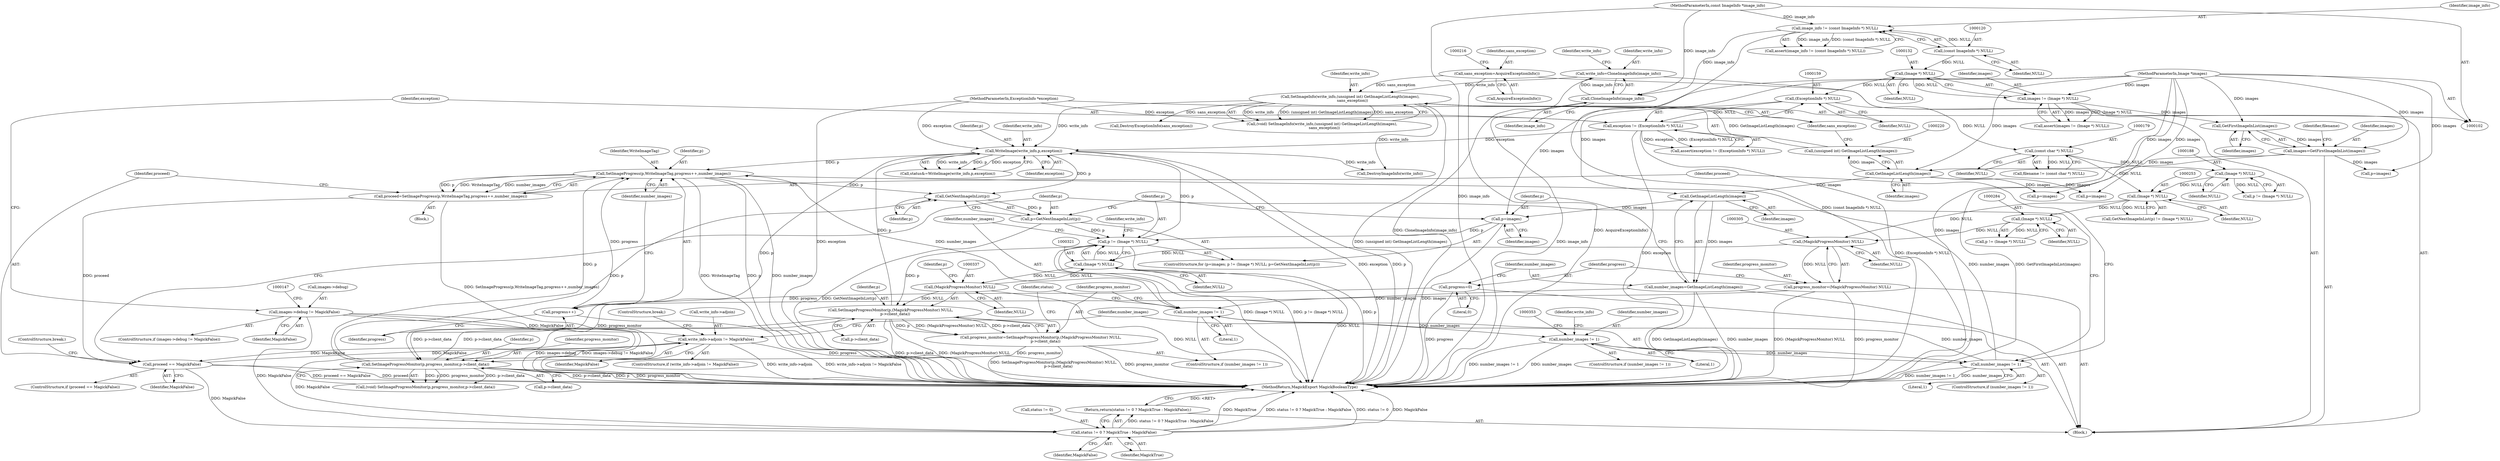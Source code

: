 digraph "0_ImageMagick_5b4bebaa91849c592a8448bc353ab25a54ff8c44@API" {
"1000361" [label="(Call,write_info->adjoin != MagickFalse)"];
"1000381" [label="(Call,proceed == MagickFalse)"];
"1000372" [label="(Call,proceed=SetImageProgress(p,WriteImageTag,progress++,number_images))"];
"1000374" [label="(Call,SetImageProgress(p,WriteImageTag,progress++,number_images))"];
"1000344" [label="(Call,WriteImage(write_info,p,exception))"];
"1000217" [label="(Call,SetImageInfo(write_info,(unsigned int) GetImageListLength(images),\n    sans_exception))"];
"1000161" [label="(Call,write_info=CloneImageInfo(image_info))"];
"1000163" [label="(Call,CloneImageInfo(image_info))"];
"1000117" [label="(Call,image_info != (const ImageInfo *) NULL)"];
"1000103" [label="(MethodParameterIn,const ImageInfo *image_info)"];
"1000119" [label="(Call,(const ImageInfo *) NULL)"];
"1000219" [label="(Call,(unsigned int) GetImageListLength(images))"];
"1000221" [label="(Call,GetImageListLength(images))"];
"1000171" [label="(Call,images=GetFirstImageInList(images))"];
"1000173" [label="(Call,GetFirstImageInList(images))"];
"1000129" [label="(Call,images != (Image *) NULL)"];
"1000104" [label="(MethodParameterIn,Image *images)"];
"1000131" [label="(Call,(Image *) NULL)"];
"1000212" [label="(Call,sans_exception=AcquireExceptionInfo())"];
"1000318" [label="(Call,p != (Image *) NULL)"];
"1000315" [label="(Call,p=images)"];
"1000312" [label="(Call,GetImageListLength(images))"];
"1000323" [label="(Call,p=GetNextImageInList(p))"];
"1000325" [label="(Call,GetNextImageInList(p))"];
"1000354" [label="(Call,SetImageProgressMonitor(p,progress_monitor,p->client_data))"];
"1000332" [label="(Call,progress_monitor=SetImageProgressMonitor(p,(MagickProgressMonitor) NULL,\n        p->client_data))"];
"1000334" [label="(Call,SetImageProgressMonitor(p,(MagickProgressMonitor) NULL,\n        p->client_data))"];
"1000336" [label="(Call,(MagickProgressMonitor) NULL)"];
"1000320" [label="(Call,(Image *) NULL)"];
"1000304" [label="(Call,(MagickProgressMonitor) NULL)"];
"1000283" [label="(Call,(Image *) NULL)"];
"1000252" [label="(Call,(Image *) NULL)"];
"1000178" [label="(Call,(const char *) NULL)"];
"1000158" [label="(Call,(ExceptionInfo *) NULL)"];
"1000187" [label="(Call,(Image *) NULL)"];
"1000302" [label="(Call,progress_monitor=(MagickProgressMonitor) NULL)"];
"1000156" [label="(Call,exception != (ExceptionInfo *) NULL)"];
"1000106" [label="(MethodParameterIn,ExceptionInfo *exception)"];
"1000377" [label="(Call,progress++)"];
"1000307" [label="(Call,progress=0)"];
"1000368" [label="(Call,number_images != 1)"];
"1000349" [label="(Call,number_images != 1)"];
"1000329" [label="(Call,number_images != 1)"];
"1000310" [label="(Call,number_images=GetImageListLength(images))"];
"1000361" [label="(Call,write_info->adjoin != MagickFalse)"];
"1000141" [label="(Call,images->debug != MagickFalse)"];
"1000390" [label="(Call,status != 0 ? MagickTrue : MagickFalse)"];
"1000389" [label="(Return,return(status != 0 ? MagickTrue : MagickFalse);)"];
"1000219" [label="(Call,(unsigned int) GetImageListLength(images))"];
"1000121" [label="(Identifier,NULL)"];
"1000221" [label="(Call,GetImageListLength(images))"];
"1000382" [label="(Identifier,proceed)"];
"1000162" [label="(Identifier,write_info)"];
"1000130" [label="(Identifier,images)"];
"1000343" [label="(Identifier,status)"];
"1000168" [label="(Identifier,write_info)"];
"1000218" [label="(Identifier,write_info)"];
"1000214" [label="(Call,AcquireExceptionInfo())"];
"1000377" [label="(Call,progress++)"];
"1000383" [label="(Identifier,MagickFalse)"];
"1000107" [label="(Block,)"];
"1000304" [label="(Call,(MagickProgressMonitor) NULL)"];
"1000217" [label="(Call,SetImageInfo(write_info,(unsigned int) GetImageListLength(images),\n    sans_exception))"];
"1000380" [label="(ControlStructure,if (proceed == MagickFalse))"];
"1000356" [label="(Identifier,progress_monitor)"];
"1000189" [label="(Identifier,NULL)"];
"1000374" [label="(Call,SetImageProgress(p,WriteImageTag,progress++,number_images))"];
"1000379" [label="(Identifier,number_images)"];
"1000331" [label="(Literal,1)"];
"1000313" [label="(Identifier,images)"];
"1000118" [label="(Identifier,image_info)"];
"1000311" [label="(Identifier,number_images)"];
"1000351" [label="(Literal,1)"];
"1000326" [label="(Identifier,p)"];
"1000323" [label="(Call,p=GetNextImageInList(p))"];
"1000103" [label="(MethodParameterIn,const ImageInfo *image_info)"];
"1000252" [label="(Call,(Image *) NULL)"];
"1000178" [label="(Call,(const char *) NULL)"];
"1000164" [label="(Identifier,image_info)"];
"1000180" [label="(Identifier,NULL)"];
"1000141" [label="(Call,images->debug != MagickFalse)"];
"1000104" [label="(MethodParameterIn,Image *images)"];
"1000307" [label="(Call,progress=0)"];
"1000362" [label="(Call,write_info->adjoin)"];
"1000370" [label="(Literal,1)"];
"1000308" [label="(Identifier,progress)"];
"1000320" [label="(Call,(Image *) NULL)"];
"1000226" [label="(Call,DestroyExceptionInfo(sans_exception))"];
"1000187" [label="(Call,(Image *) NULL)"];
"1000315" [label="(Call,p=images)"];
"1000395" [label="(Identifier,MagickFalse)"];
"1000177" [label="(Identifier,filename)"];
"1000212" [label="(Call,sans_exception=AcquireExceptionInfo())"];
"1000346" [label="(Identifier,p)"];
"1000322" [label="(Identifier,NULL)"];
"1000161" [label="(Call,write_info=CloneImageInfo(image_info))"];
"1000249" [label="(Call,GetNextImageInList(p) != (Image *) NULL)"];
"1000330" [label="(Identifier,number_images)"];
"1000140" [label="(ControlStructure,if (images->debug != MagickFalse))"];
"1000155" [label="(Call,assert(exception != (ExceptionInfo *) NULL))"];
"1000394" [label="(Identifier,MagickTrue)"];
"1000171" [label="(Call,images=GetFirstImageInList(images))"];
"1000172" [label="(Identifier,images)"];
"1000158" [label="(Call,(ExceptionInfo *) NULL)"];
"1000349" [label="(Call,number_images != 1)"];
"1000332" [label="(Call,progress_monitor=SetImageProgressMonitor(p,(MagickProgressMonitor) NULL,\n        p->client_data))"];
"1000182" [label="(Call,p=images)"];
"1000348" [label="(ControlStructure,if (number_images != 1))"];
"1000361" [label="(Call,write_info->adjoin != MagickFalse)"];
"1000106" [label="(MethodParameterIn,ExceptionInfo *exception)"];
"1000336" [label="(Call,(MagickProgressMonitor) NULL)"];
"1000386" [label="(Identifier,write_info)"];
"1000245" [label="(Call,p=images)"];
"1000131" [label="(Call,(Image *) NULL)"];
"1000352" [label="(Call,(void) SetImageProgressMonitor(p,progress_monitor,p->client_data))"];
"1000116" [label="(Call,assert(image_info != (const ImageInfo *) NULL))"];
"1000340" [label="(Identifier,p)"];
"1000157" [label="(Identifier,exception)"];
"1000390" [label="(Call,status != 0 ? MagickTrue : MagickFalse)"];
"1000302" [label="(Call,progress_monitor=(MagickProgressMonitor) NULL)"];
"1000365" [label="(Identifier,MagickFalse)"];
"1000366" [label="(ControlStructure,break;)"];
"1000156" [label="(Call,exception != (ExceptionInfo *) NULL)"];
"1000384" [label="(ControlStructure,break;)"];
"1000391" [label="(Call,status != 0)"];
"1000389" [label="(Return,return(status != 0 ? MagickTrue : MagickFalse);)"];
"1000354" [label="(Call,SetImageProgressMonitor(p,progress_monitor,p->client_data))"];
"1000278" [label="(Call,p=images)"];
"1000142" [label="(Call,images->debug)"];
"1000335" [label="(Identifier,p)"];
"1000309" [label="(Literal,0)"];
"1000329" [label="(Call,number_images != 1)"];
"1000345" [label="(Identifier,write_info)"];
"1000324" [label="(Identifier,p)"];
"1000369" [label="(Identifier,number_images)"];
"1000325" [label="(Call,GetNextImageInList(p))"];
"1000318" [label="(Call,p != (Image *) NULL)"];
"1000342" [label="(Call,status&=WriteImage(write_info,p,exception))"];
"1000375" [label="(Identifier,p)"];
"1000160" [label="(Identifier,NULL)"];
"1000119" [label="(Call,(const ImageInfo *) NULL)"];
"1000338" [label="(Identifier,NULL)"];
"1000176" [label="(Call,filename != (const char *) NULL)"];
"1000344" [label="(Call,WriteImage(write_info,p,exception))"];
"1000174" [label="(Identifier,images)"];
"1000316" [label="(Identifier,p)"];
"1000215" [label="(Call,(void) SetImageInfo(write_info,(unsigned int) GetImageListLength(images),\n    sans_exception))"];
"1000223" [label="(Identifier,sans_exception)"];
"1000372" [label="(Call,proceed=SetImageProgress(p,WriteImageTag,progress++,number_images))"];
"1000317" [label="(Identifier,images)"];
"1000357" [label="(Call,p->client_data)"];
"1000355" [label="(Identifier,p)"];
"1000185" [label="(Call,p != (Image *) NULL)"];
"1000312" [label="(Call,GetImageListLength(images))"];
"1000363" [label="(Identifier,write_info)"];
"1000129" [label="(Call,images != (Image *) NULL)"];
"1000145" [label="(Identifier,MagickFalse)"];
"1000222" [label="(Identifier,images)"];
"1000117" [label="(Call,image_info != (const ImageInfo *) NULL)"];
"1000360" [label="(ControlStructure,if (write_info->adjoin != MagickFalse))"];
"1000368" [label="(Call,number_images != 1)"];
"1000306" [label="(Identifier,NULL)"];
"1000347" [label="(Identifier,exception)"];
"1000387" [label="(Call,DestroyImageInfo(write_info))"];
"1000373" [label="(Identifier,proceed)"];
"1000396" [label="(MethodReturn,MagickExport MagickBooleanType)"];
"1000381" [label="(Call,proceed == MagickFalse)"];
"1000163" [label="(Call,CloneImageInfo(image_info))"];
"1000173" [label="(Call,GetFirstImageInList(images))"];
"1000213" [label="(Identifier,sans_exception)"];
"1000367" [label="(ControlStructure,if (number_images != 1))"];
"1000285" [label="(Identifier,NULL)"];
"1000371" [label="(Block,)"];
"1000254" [label="(Identifier,NULL)"];
"1000128" [label="(Call,assert(images != (Image *) NULL))"];
"1000303" [label="(Identifier,progress_monitor)"];
"1000310" [label="(Call,number_images=GetImageListLength(images))"];
"1000334" [label="(Call,SetImageProgressMonitor(p,(MagickProgressMonitor) NULL,\n        p->client_data))"];
"1000283" [label="(Call,(Image *) NULL)"];
"1000376" [label="(Identifier,WriteImageTag)"];
"1000314" [label="(ControlStructure,for (p=images; p != (Image *) NULL; p=GetNextImageInList(p)))"];
"1000333" [label="(Identifier,progress_monitor)"];
"1000350" [label="(Identifier,number_images)"];
"1000133" [label="(Identifier,NULL)"];
"1000378" [label="(Identifier,progress)"];
"1000281" [label="(Call,p != (Image *) NULL)"];
"1000339" [label="(Call,p->client_data)"];
"1000328" [label="(ControlStructure,if (number_images != 1))"];
"1000319" [label="(Identifier,p)"];
"1000361" -> "1000360"  [label="AST: "];
"1000361" -> "1000365"  [label="CFG: "];
"1000362" -> "1000361"  [label="AST: "];
"1000365" -> "1000361"  [label="AST: "];
"1000366" -> "1000361"  [label="CFG: "];
"1000369" -> "1000361"  [label="CFG: "];
"1000361" -> "1000396"  [label="DDG: write_info->adjoin != MagickFalse"];
"1000361" -> "1000396"  [label="DDG: write_info->adjoin"];
"1000381" -> "1000361"  [label="DDG: MagickFalse"];
"1000141" -> "1000361"  [label="DDG: MagickFalse"];
"1000361" -> "1000381"  [label="DDG: MagickFalse"];
"1000361" -> "1000390"  [label="DDG: MagickFalse"];
"1000381" -> "1000380"  [label="AST: "];
"1000381" -> "1000383"  [label="CFG: "];
"1000382" -> "1000381"  [label="AST: "];
"1000383" -> "1000381"  [label="AST: "];
"1000384" -> "1000381"  [label="CFG: "];
"1000324" -> "1000381"  [label="CFG: "];
"1000381" -> "1000396"  [label="DDG: proceed"];
"1000381" -> "1000396"  [label="DDG: proceed == MagickFalse"];
"1000372" -> "1000381"  [label="DDG: proceed"];
"1000381" -> "1000390"  [label="DDG: MagickFalse"];
"1000372" -> "1000371"  [label="AST: "];
"1000372" -> "1000374"  [label="CFG: "];
"1000373" -> "1000372"  [label="AST: "];
"1000374" -> "1000372"  [label="AST: "];
"1000382" -> "1000372"  [label="CFG: "];
"1000372" -> "1000396"  [label="DDG: SetImageProgress(p,WriteImageTag,progress++,number_images)"];
"1000374" -> "1000372"  [label="DDG: p"];
"1000374" -> "1000372"  [label="DDG: WriteImageTag"];
"1000374" -> "1000372"  [label="DDG: number_images"];
"1000374" -> "1000379"  [label="CFG: "];
"1000375" -> "1000374"  [label="AST: "];
"1000376" -> "1000374"  [label="AST: "];
"1000377" -> "1000374"  [label="AST: "];
"1000379" -> "1000374"  [label="AST: "];
"1000374" -> "1000396"  [label="DDG: WriteImageTag"];
"1000374" -> "1000396"  [label="DDG: p"];
"1000374" -> "1000396"  [label="DDG: number_images"];
"1000374" -> "1000325"  [label="DDG: p"];
"1000374" -> "1000329"  [label="DDG: number_images"];
"1000344" -> "1000374"  [label="DDG: p"];
"1000354" -> "1000374"  [label="DDG: p"];
"1000377" -> "1000374"  [label="DDG: progress"];
"1000368" -> "1000374"  [label="DDG: number_images"];
"1000344" -> "1000342"  [label="AST: "];
"1000344" -> "1000347"  [label="CFG: "];
"1000345" -> "1000344"  [label="AST: "];
"1000346" -> "1000344"  [label="AST: "];
"1000347" -> "1000344"  [label="AST: "];
"1000342" -> "1000344"  [label="CFG: "];
"1000344" -> "1000396"  [label="DDG: exception"];
"1000344" -> "1000396"  [label="DDG: p"];
"1000344" -> "1000325"  [label="DDG: p"];
"1000344" -> "1000342"  [label="DDG: write_info"];
"1000344" -> "1000342"  [label="DDG: p"];
"1000344" -> "1000342"  [label="DDG: exception"];
"1000217" -> "1000344"  [label="DDG: write_info"];
"1000318" -> "1000344"  [label="DDG: p"];
"1000334" -> "1000344"  [label="DDG: p"];
"1000156" -> "1000344"  [label="DDG: exception"];
"1000106" -> "1000344"  [label="DDG: exception"];
"1000344" -> "1000354"  [label="DDG: p"];
"1000344" -> "1000387"  [label="DDG: write_info"];
"1000217" -> "1000215"  [label="AST: "];
"1000217" -> "1000223"  [label="CFG: "];
"1000218" -> "1000217"  [label="AST: "];
"1000219" -> "1000217"  [label="AST: "];
"1000223" -> "1000217"  [label="AST: "];
"1000215" -> "1000217"  [label="CFG: "];
"1000217" -> "1000396"  [label="DDG: (unsigned int) GetImageListLength(images)"];
"1000217" -> "1000215"  [label="DDG: write_info"];
"1000217" -> "1000215"  [label="DDG: (unsigned int) GetImageListLength(images)"];
"1000217" -> "1000215"  [label="DDG: sans_exception"];
"1000161" -> "1000217"  [label="DDG: write_info"];
"1000219" -> "1000217"  [label="DDG: GetImageListLength(images)"];
"1000212" -> "1000217"  [label="DDG: sans_exception"];
"1000217" -> "1000226"  [label="DDG: sans_exception"];
"1000217" -> "1000387"  [label="DDG: write_info"];
"1000161" -> "1000107"  [label="AST: "];
"1000161" -> "1000163"  [label="CFG: "];
"1000162" -> "1000161"  [label="AST: "];
"1000163" -> "1000161"  [label="AST: "];
"1000168" -> "1000161"  [label="CFG: "];
"1000161" -> "1000396"  [label="DDG: CloneImageInfo(image_info)"];
"1000163" -> "1000161"  [label="DDG: image_info"];
"1000163" -> "1000164"  [label="CFG: "];
"1000164" -> "1000163"  [label="AST: "];
"1000163" -> "1000396"  [label="DDG: image_info"];
"1000117" -> "1000163"  [label="DDG: image_info"];
"1000103" -> "1000163"  [label="DDG: image_info"];
"1000117" -> "1000116"  [label="AST: "];
"1000117" -> "1000119"  [label="CFG: "];
"1000118" -> "1000117"  [label="AST: "];
"1000119" -> "1000117"  [label="AST: "];
"1000116" -> "1000117"  [label="CFG: "];
"1000117" -> "1000396"  [label="DDG: (const ImageInfo *) NULL"];
"1000117" -> "1000116"  [label="DDG: image_info"];
"1000117" -> "1000116"  [label="DDG: (const ImageInfo *) NULL"];
"1000103" -> "1000117"  [label="DDG: image_info"];
"1000119" -> "1000117"  [label="DDG: NULL"];
"1000103" -> "1000102"  [label="AST: "];
"1000103" -> "1000396"  [label="DDG: image_info"];
"1000119" -> "1000121"  [label="CFG: "];
"1000120" -> "1000119"  [label="AST: "];
"1000121" -> "1000119"  [label="AST: "];
"1000119" -> "1000131"  [label="DDG: NULL"];
"1000219" -> "1000221"  [label="CFG: "];
"1000220" -> "1000219"  [label="AST: "];
"1000221" -> "1000219"  [label="AST: "];
"1000223" -> "1000219"  [label="CFG: "];
"1000221" -> "1000219"  [label="DDG: images"];
"1000221" -> "1000222"  [label="CFG: "];
"1000222" -> "1000221"  [label="AST: "];
"1000171" -> "1000221"  [label="DDG: images"];
"1000104" -> "1000221"  [label="DDG: images"];
"1000221" -> "1000245"  [label="DDG: images"];
"1000221" -> "1000278"  [label="DDG: images"];
"1000221" -> "1000312"  [label="DDG: images"];
"1000171" -> "1000107"  [label="AST: "];
"1000171" -> "1000173"  [label="CFG: "];
"1000172" -> "1000171"  [label="AST: "];
"1000173" -> "1000171"  [label="AST: "];
"1000177" -> "1000171"  [label="CFG: "];
"1000171" -> "1000396"  [label="DDG: GetFirstImageInList(images)"];
"1000173" -> "1000171"  [label="DDG: images"];
"1000104" -> "1000171"  [label="DDG: images"];
"1000171" -> "1000182"  [label="DDG: images"];
"1000173" -> "1000174"  [label="CFG: "];
"1000174" -> "1000173"  [label="AST: "];
"1000129" -> "1000173"  [label="DDG: images"];
"1000104" -> "1000173"  [label="DDG: images"];
"1000129" -> "1000128"  [label="AST: "];
"1000129" -> "1000131"  [label="CFG: "];
"1000130" -> "1000129"  [label="AST: "];
"1000131" -> "1000129"  [label="AST: "];
"1000128" -> "1000129"  [label="CFG: "];
"1000129" -> "1000128"  [label="DDG: images"];
"1000129" -> "1000128"  [label="DDG: (Image *) NULL"];
"1000104" -> "1000129"  [label="DDG: images"];
"1000131" -> "1000129"  [label="DDG: NULL"];
"1000104" -> "1000102"  [label="AST: "];
"1000104" -> "1000396"  [label="DDG: images"];
"1000104" -> "1000182"  [label="DDG: images"];
"1000104" -> "1000245"  [label="DDG: images"];
"1000104" -> "1000278"  [label="DDG: images"];
"1000104" -> "1000312"  [label="DDG: images"];
"1000104" -> "1000315"  [label="DDG: images"];
"1000131" -> "1000133"  [label="CFG: "];
"1000132" -> "1000131"  [label="AST: "];
"1000133" -> "1000131"  [label="AST: "];
"1000131" -> "1000158"  [label="DDG: NULL"];
"1000212" -> "1000107"  [label="AST: "];
"1000212" -> "1000214"  [label="CFG: "];
"1000213" -> "1000212"  [label="AST: "];
"1000214" -> "1000212"  [label="AST: "];
"1000216" -> "1000212"  [label="CFG: "];
"1000212" -> "1000396"  [label="DDG: AcquireExceptionInfo()"];
"1000318" -> "1000314"  [label="AST: "];
"1000318" -> "1000320"  [label="CFG: "];
"1000319" -> "1000318"  [label="AST: "];
"1000320" -> "1000318"  [label="AST: "];
"1000330" -> "1000318"  [label="CFG: "];
"1000386" -> "1000318"  [label="CFG: "];
"1000318" -> "1000396"  [label="DDG: p != (Image *) NULL"];
"1000318" -> "1000396"  [label="DDG: p"];
"1000318" -> "1000396"  [label="DDG: (Image *) NULL"];
"1000315" -> "1000318"  [label="DDG: p"];
"1000323" -> "1000318"  [label="DDG: p"];
"1000320" -> "1000318"  [label="DDG: NULL"];
"1000318" -> "1000334"  [label="DDG: p"];
"1000315" -> "1000314"  [label="AST: "];
"1000315" -> "1000317"  [label="CFG: "];
"1000316" -> "1000315"  [label="AST: "];
"1000317" -> "1000315"  [label="AST: "];
"1000319" -> "1000315"  [label="CFG: "];
"1000315" -> "1000396"  [label="DDG: images"];
"1000312" -> "1000315"  [label="DDG: images"];
"1000312" -> "1000310"  [label="AST: "];
"1000312" -> "1000313"  [label="CFG: "];
"1000313" -> "1000312"  [label="AST: "];
"1000310" -> "1000312"  [label="CFG: "];
"1000312" -> "1000310"  [label="DDG: images"];
"1000323" -> "1000314"  [label="AST: "];
"1000323" -> "1000325"  [label="CFG: "];
"1000324" -> "1000323"  [label="AST: "];
"1000325" -> "1000323"  [label="AST: "];
"1000319" -> "1000323"  [label="CFG: "];
"1000323" -> "1000396"  [label="DDG: GetNextImageInList(p)"];
"1000325" -> "1000323"  [label="DDG: p"];
"1000325" -> "1000326"  [label="CFG: "];
"1000326" -> "1000325"  [label="AST: "];
"1000354" -> "1000325"  [label="DDG: p"];
"1000354" -> "1000352"  [label="AST: "];
"1000354" -> "1000357"  [label="CFG: "];
"1000355" -> "1000354"  [label="AST: "];
"1000356" -> "1000354"  [label="AST: "];
"1000357" -> "1000354"  [label="AST: "];
"1000352" -> "1000354"  [label="CFG: "];
"1000354" -> "1000396"  [label="DDG: progress_monitor"];
"1000354" -> "1000396"  [label="DDG: p->client_data"];
"1000354" -> "1000396"  [label="DDG: p"];
"1000354" -> "1000334"  [label="DDG: p->client_data"];
"1000354" -> "1000352"  [label="DDG: p"];
"1000354" -> "1000352"  [label="DDG: progress_monitor"];
"1000354" -> "1000352"  [label="DDG: p->client_data"];
"1000332" -> "1000354"  [label="DDG: progress_monitor"];
"1000302" -> "1000354"  [label="DDG: progress_monitor"];
"1000334" -> "1000354"  [label="DDG: p->client_data"];
"1000332" -> "1000328"  [label="AST: "];
"1000332" -> "1000334"  [label="CFG: "];
"1000333" -> "1000332"  [label="AST: "];
"1000334" -> "1000332"  [label="AST: "];
"1000343" -> "1000332"  [label="CFG: "];
"1000332" -> "1000396"  [label="DDG: SetImageProgressMonitor(p,(MagickProgressMonitor) NULL,\n        p->client_data)"];
"1000332" -> "1000396"  [label="DDG: progress_monitor"];
"1000334" -> "1000332"  [label="DDG: p"];
"1000334" -> "1000332"  [label="DDG: (MagickProgressMonitor) NULL"];
"1000334" -> "1000332"  [label="DDG: p->client_data"];
"1000334" -> "1000339"  [label="CFG: "];
"1000335" -> "1000334"  [label="AST: "];
"1000336" -> "1000334"  [label="AST: "];
"1000339" -> "1000334"  [label="AST: "];
"1000334" -> "1000396"  [label="DDG: p->client_data"];
"1000334" -> "1000396"  [label="DDG: (MagickProgressMonitor) NULL"];
"1000336" -> "1000334"  [label="DDG: NULL"];
"1000336" -> "1000338"  [label="CFG: "];
"1000337" -> "1000336"  [label="AST: "];
"1000338" -> "1000336"  [label="AST: "];
"1000340" -> "1000336"  [label="CFG: "];
"1000336" -> "1000396"  [label="DDG: NULL"];
"1000336" -> "1000320"  [label="DDG: NULL"];
"1000320" -> "1000336"  [label="DDG: NULL"];
"1000320" -> "1000322"  [label="CFG: "];
"1000321" -> "1000320"  [label="AST: "];
"1000322" -> "1000320"  [label="AST: "];
"1000320" -> "1000396"  [label="DDG: NULL"];
"1000304" -> "1000320"  [label="DDG: NULL"];
"1000304" -> "1000302"  [label="AST: "];
"1000304" -> "1000306"  [label="CFG: "];
"1000305" -> "1000304"  [label="AST: "];
"1000306" -> "1000304"  [label="AST: "];
"1000302" -> "1000304"  [label="CFG: "];
"1000304" -> "1000302"  [label="DDG: NULL"];
"1000283" -> "1000304"  [label="DDG: NULL"];
"1000252" -> "1000304"  [label="DDG: NULL"];
"1000283" -> "1000281"  [label="AST: "];
"1000283" -> "1000285"  [label="CFG: "];
"1000284" -> "1000283"  [label="AST: "];
"1000285" -> "1000283"  [label="AST: "];
"1000281" -> "1000283"  [label="CFG: "];
"1000283" -> "1000281"  [label="DDG: NULL"];
"1000252" -> "1000283"  [label="DDG: NULL"];
"1000252" -> "1000249"  [label="AST: "];
"1000252" -> "1000254"  [label="CFG: "];
"1000253" -> "1000252"  [label="AST: "];
"1000254" -> "1000252"  [label="AST: "];
"1000249" -> "1000252"  [label="CFG: "];
"1000252" -> "1000249"  [label="DDG: NULL"];
"1000178" -> "1000252"  [label="DDG: NULL"];
"1000187" -> "1000252"  [label="DDG: NULL"];
"1000178" -> "1000176"  [label="AST: "];
"1000178" -> "1000180"  [label="CFG: "];
"1000179" -> "1000178"  [label="AST: "];
"1000180" -> "1000178"  [label="AST: "];
"1000176" -> "1000178"  [label="CFG: "];
"1000178" -> "1000176"  [label="DDG: NULL"];
"1000158" -> "1000178"  [label="DDG: NULL"];
"1000178" -> "1000187"  [label="DDG: NULL"];
"1000158" -> "1000156"  [label="AST: "];
"1000158" -> "1000160"  [label="CFG: "];
"1000159" -> "1000158"  [label="AST: "];
"1000160" -> "1000158"  [label="AST: "];
"1000156" -> "1000158"  [label="CFG: "];
"1000158" -> "1000156"  [label="DDG: NULL"];
"1000187" -> "1000185"  [label="AST: "];
"1000187" -> "1000189"  [label="CFG: "];
"1000188" -> "1000187"  [label="AST: "];
"1000189" -> "1000187"  [label="AST: "];
"1000185" -> "1000187"  [label="CFG: "];
"1000187" -> "1000185"  [label="DDG: NULL"];
"1000302" -> "1000107"  [label="AST: "];
"1000303" -> "1000302"  [label="AST: "];
"1000308" -> "1000302"  [label="CFG: "];
"1000302" -> "1000396"  [label="DDG: (MagickProgressMonitor) NULL"];
"1000302" -> "1000396"  [label="DDG: progress_monitor"];
"1000156" -> "1000155"  [label="AST: "];
"1000157" -> "1000156"  [label="AST: "];
"1000155" -> "1000156"  [label="CFG: "];
"1000156" -> "1000396"  [label="DDG: exception"];
"1000156" -> "1000396"  [label="DDG: (ExceptionInfo *) NULL"];
"1000156" -> "1000155"  [label="DDG: exception"];
"1000156" -> "1000155"  [label="DDG: (ExceptionInfo *) NULL"];
"1000106" -> "1000156"  [label="DDG: exception"];
"1000106" -> "1000102"  [label="AST: "];
"1000106" -> "1000396"  [label="DDG: exception"];
"1000377" -> "1000378"  [label="CFG: "];
"1000378" -> "1000377"  [label="AST: "];
"1000379" -> "1000377"  [label="CFG: "];
"1000377" -> "1000396"  [label="DDG: progress"];
"1000307" -> "1000377"  [label="DDG: progress"];
"1000307" -> "1000107"  [label="AST: "];
"1000307" -> "1000309"  [label="CFG: "];
"1000308" -> "1000307"  [label="AST: "];
"1000309" -> "1000307"  [label="AST: "];
"1000311" -> "1000307"  [label="CFG: "];
"1000307" -> "1000396"  [label="DDG: progress"];
"1000368" -> "1000367"  [label="AST: "];
"1000368" -> "1000370"  [label="CFG: "];
"1000369" -> "1000368"  [label="AST: "];
"1000370" -> "1000368"  [label="AST: "];
"1000373" -> "1000368"  [label="CFG: "];
"1000324" -> "1000368"  [label="CFG: "];
"1000368" -> "1000396"  [label="DDG: number_images"];
"1000368" -> "1000396"  [label="DDG: number_images != 1"];
"1000368" -> "1000329"  [label="DDG: number_images"];
"1000349" -> "1000368"  [label="DDG: number_images"];
"1000349" -> "1000348"  [label="AST: "];
"1000349" -> "1000351"  [label="CFG: "];
"1000350" -> "1000349"  [label="AST: "];
"1000351" -> "1000349"  [label="AST: "];
"1000353" -> "1000349"  [label="CFG: "];
"1000363" -> "1000349"  [label="CFG: "];
"1000349" -> "1000396"  [label="DDG: number_images"];
"1000349" -> "1000396"  [label="DDG: number_images != 1"];
"1000329" -> "1000349"  [label="DDG: number_images"];
"1000329" -> "1000328"  [label="AST: "];
"1000329" -> "1000331"  [label="CFG: "];
"1000330" -> "1000329"  [label="AST: "];
"1000331" -> "1000329"  [label="AST: "];
"1000333" -> "1000329"  [label="CFG: "];
"1000343" -> "1000329"  [label="CFG: "];
"1000310" -> "1000329"  [label="DDG: number_images"];
"1000310" -> "1000107"  [label="AST: "];
"1000311" -> "1000310"  [label="AST: "];
"1000316" -> "1000310"  [label="CFG: "];
"1000310" -> "1000396"  [label="DDG: GetImageListLength(images)"];
"1000310" -> "1000396"  [label="DDG: number_images"];
"1000141" -> "1000140"  [label="AST: "];
"1000141" -> "1000145"  [label="CFG: "];
"1000142" -> "1000141"  [label="AST: "];
"1000145" -> "1000141"  [label="AST: "];
"1000147" -> "1000141"  [label="CFG: "];
"1000157" -> "1000141"  [label="CFG: "];
"1000141" -> "1000396"  [label="DDG: images->debug"];
"1000141" -> "1000396"  [label="DDG: images->debug != MagickFalse"];
"1000141" -> "1000390"  [label="DDG: MagickFalse"];
"1000390" -> "1000389"  [label="AST: "];
"1000390" -> "1000394"  [label="CFG: "];
"1000390" -> "1000395"  [label="CFG: "];
"1000391" -> "1000390"  [label="AST: "];
"1000394" -> "1000390"  [label="AST: "];
"1000395" -> "1000390"  [label="AST: "];
"1000389" -> "1000390"  [label="CFG: "];
"1000390" -> "1000396"  [label="DDG: MagickTrue"];
"1000390" -> "1000396"  [label="DDG: status != 0 ? MagickTrue : MagickFalse"];
"1000390" -> "1000396"  [label="DDG: status != 0"];
"1000390" -> "1000396"  [label="DDG: MagickFalse"];
"1000390" -> "1000389"  [label="DDG: status != 0 ? MagickTrue : MagickFalse"];
"1000389" -> "1000107"  [label="AST: "];
"1000396" -> "1000389"  [label="CFG: "];
"1000389" -> "1000396"  [label="DDG: <RET>"];
}
